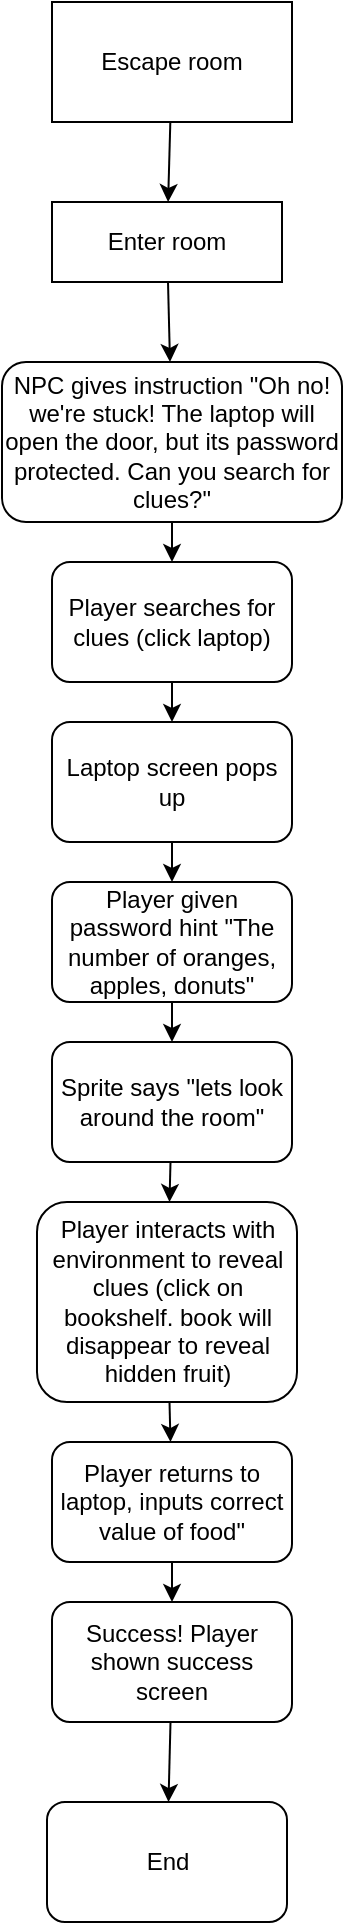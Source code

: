 <mxfile>
    <diagram id="OOFLOv4BCxuHmKu3V6ls" name="Page-1">
        <mxGraphModel dx="799" dy="427" grid="1" gridSize="10" guides="1" tooltips="1" connect="1" arrows="1" fold="1" page="1" pageScale="1" pageWidth="850" pageHeight="1100" math="0" shadow="0">
            <root>
                <mxCell id="0"/>
                <mxCell id="1" parent="0"/>
                <mxCell id="4" value="" style="edgeStyle=none;html=1;" edge="1" parent="1" source="2" target="3">
                    <mxGeometry relative="1" as="geometry"/>
                </mxCell>
                <mxCell id="2" value="Escape room" style="whiteSpace=wrap;html=1;" vertex="1" parent="1">
                    <mxGeometry x="365" y="60" width="120" height="60" as="geometry"/>
                </mxCell>
                <mxCell id="6" value="" style="edgeStyle=none;html=1;" edge="1" parent="1" source="3" target="5">
                    <mxGeometry relative="1" as="geometry"/>
                </mxCell>
                <mxCell id="3" value="Enter room" style="whiteSpace=wrap;html=1;" vertex="1" parent="1">
                    <mxGeometry x="365" y="160" width="115" height="40" as="geometry"/>
                </mxCell>
                <mxCell id="12" value="" style="edgeStyle=none;html=1;" edge="1" parent="1" source="5" target="11">
                    <mxGeometry relative="1" as="geometry"/>
                </mxCell>
                <mxCell id="5" value="NPC gives instruction &quot;Oh no! we're stuck! The laptop will open the door, but its password protected. Can you search for clues?&quot;" style="rounded=1;whiteSpace=wrap;html=1;" vertex="1" parent="1">
                    <mxGeometry x="340" y="240" width="170" height="80" as="geometry"/>
                </mxCell>
                <mxCell id="14" value="" style="edgeStyle=none;html=1;" edge="1" parent="1" source="11" target="13">
                    <mxGeometry relative="1" as="geometry"/>
                </mxCell>
                <mxCell id="11" value="Player searches for clues (click laptop)" style="whiteSpace=wrap;html=1;rounded=1;" vertex="1" parent="1">
                    <mxGeometry x="365" y="340" width="120" height="60" as="geometry"/>
                </mxCell>
                <mxCell id="16" value="" style="edgeStyle=none;html=1;" edge="1" parent="1" source="13" target="15">
                    <mxGeometry relative="1" as="geometry"/>
                </mxCell>
                <mxCell id="13" value="Laptop screen pops up" style="whiteSpace=wrap;html=1;rounded=1;" vertex="1" parent="1">
                    <mxGeometry x="365" y="420" width="120" height="60" as="geometry"/>
                </mxCell>
                <mxCell id="18" value="" style="edgeStyle=none;html=1;" edge="1" parent="1" source="15" target="17">
                    <mxGeometry relative="1" as="geometry"/>
                </mxCell>
                <mxCell id="15" value="Player given password hint &quot;The number of oranges, apples, donuts&quot;" style="whiteSpace=wrap;html=1;rounded=1;" vertex="1" parent="1">
                    <mxGeometry x="365" y="500" width="120" height="60" as="geometry"/>
                </mxCell>
                <mxCell id="20" value="" style="edgeStyle=none;html=1;" edge="1" parent="1" source="17" target="19">
                    <mxGeometry relative="1" as="geometry"/>
                </mxCell>
                <mxCell id="17" value="Sprite says &quot;lets look around the room&quot;" style="whiteSpace=wrap;html=1;rounded=1;" vertex="1" parent="1">
                    <mxGeometry x="365" y="580" width="120" height="60" as="geometry"/>
                </mxCell>
                <mxCell id="22" value="" style="edgeStyle=none;html=1;" edge="1" parent="1" source="19" target="21">
                    <mxGeometry relative="1" as="geometry"/>
                </mxCell>
                <mxCell id="19" value="Player interacts with environment to reveal clues (click on bookshelf. book will disappear to reveal hidden fruit)" style="whiteSpace=wrap;html=1;rounded=1;" vertex="1" parent="1">
                    <mxGeometry x="357.5" y="660" width="130" height="100" as="geometry"/>
                </mxCell>
                <mxCell id="24" value="" style="edgeStyle=none;html=1;" edge="1" parent="1" source="21" target="23">
                    <mxGeometry relative="1" as="geometry"/>
                </mxCell>
                <mxCell id="21" value="Player returns to laptop, inputs correct value of food&quot;" style="whiteSpace=wrap;html=1;rounded=1;" vertex="1" parent="1">
                    <mxGeometry x="365" y="780" width="120" height="60" as="geometry"/>
                </mxCell>
                <mxCell id="26" value="" style="edgeStyle=none;html=1;" edge="1" parent="1" source="23" target="25">
                    <mxGeometry relative="1" as="geometry"/>
                </mxCell>
                <mxCell id="23" value="Success! Player shown success screen" style="whiteSpace=wrap;html=1;rounded=1;" vertex="1" parent="1">
                    <mxGeometry x="365" y="860" width="120" height="60" as="geometry"/>
                </mxCell>
                <mxCell id="25" value="End" style="whiteSpace=wrap;html=1;rounded=1;" vertex="1" parent="1">
                    <mxGeometry x="362.5" y="960" width="120" height="60" as="geometry"/>
                </mxCell>
            </root>
        </mxGraphModel>
    </diagram>
</mxfile>